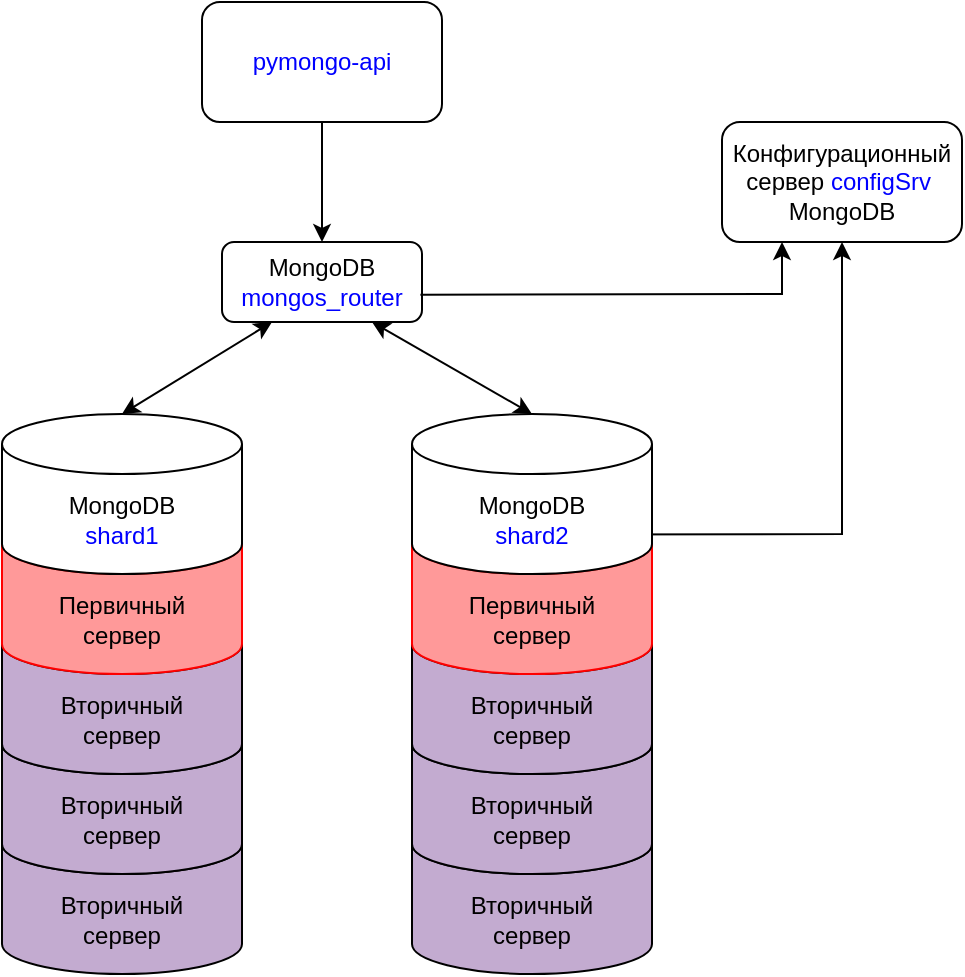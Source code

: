 <mxfile version="24.8.3">
  <diagram name="Page-1" id="-H_mtQnk-PTXWXPvYvuk">
    <mxGraphModel dx="994" dy="599" grid="1" gridSize="10" guides="1" tooltips="1" connect="1" arrows="1" fold="1" page="1" pageScale="1" pageWidth="1169" pageHeight="827" math="0" shadow="0">
      <root>
        <mxCell id="0" />
        <mxCell id="1" parent="0" />
        <mxCell id="O0JGWU8lI0FsoURaPSgX-10" value="Вторичный&lt;div&gt;сервер&lt;/div&gt;" style="shape=cylinder3;whiteSpace=wrap;html=1;boundedLbl=1;backgroundOutline=1;size=15;fillColor=#C3ABD0;" vertex="1" parent="1">
          <mxGeometry x="505" y="700" width="120" height="80" as="geometry" />
        </mxCell>
        <mxCell id="O0JGWU8lI0FsoURaPSgX-9" value="Вторичный&lt;div&gt;сервер&lt;/div&gt;" style="shape=cylinder3;whiteSpace=wrap;html=1;boundedLbl=1;backgroundOutline=1;size=15;fillColor=#C3ABD0;" vertex="1" parent="1">
          <mxGeometry x="505" y="650" width="120" height="80" as="geometry" />
        </mxCell>
        <mxCell id="O0JGWU8lI0FsoURaPSgX-8" value="Вторичный&lt;div&gt;сервер&lt;/div&gt;" style="shape=cylinder3;whiteSpace=wrap;html=1;boundedLbl=1;backgroundOutline=1;size=15;fillColor=#C3ABD0;" vertex="1" parent="1">
          <mxGeometry x="505" y="600" width="120" height="80" as="geometry" />
        </mxCell>
        <mxCell id="O0JGWU8lI0FsoURaPSgX-7" value="Вторичный&lt;div&gt;сервер&lt;/div&gt;" style="shape=cylinder3;whiteSpace=wrap;html=1;boundedLbl=1;backgroundOutline=1;size=15;fillColor=#C3ABD0;" vertex="1" parent="1">
          <mxGeometry x="300" y="700" width="120" height="80" as="geometry" />
        </mxCell>
        <mxCell id="O0JGWU8lI0FsoURaPSgX-6" value="Вторичный&lt;div&gt;сервер&lt;/div&gt;" style="shape=cylinder3;whiteSpace=wrap;html=1;boundedLbl=1;backgroundOutline=1;size=15;fillColor=#C3ABD0;" vertex="1" parent="1">
          <mxGeometry x="300" y="650" width="120" height="80" as="geometry" />
        </mxCell>
        <mxCell id="O0JGWU8lI0FsoURaPSgX-5" value="Вторичный&lt;div&gt;сервер&lt;/div&gt;" style="shape=cylinder3;whiteSpace=wrap;html=1;boundedLbl=1;backgroundOutline=1;size=15;fillColor=#C3ABD0;" vertex="1" parent="1">
          <mxGeometry x="300" y="600" width="120" height="80" as="geometry" />
        </mxCell>
        <mxCell id="jYWn2WIOkaRR7hL1_p1A-22" value="Первичный&lt;div&gt;сервер&lt;/div&gt;" style="shape=cylinder3;whiteSpace=wrap;html=1;boundedLbl=1;backgroundOutline=1;size=15;strokeColor=#FF0000;fillColor=#FF9999;" parent="1" vertex="1">
          <mxGeometry x="505" y="550" width="120" height="80" as="geometry" />
        </mxCell>
        <mxCell id="jYWn2WIOkaRR7hL1_p1A-18" value="Первичный&lt;div&gt;сервер&lt;/div&gt;" style="shape=cylinder3;whiteSpace=wrap;html=1;boundedLbl=1;backgroundOutline=1;size=15;strokeColor=#FF0000;fillColor=#FF9999;" parent="1" vertex="1">
          <mxGeometry x="300" y="550" width="120" height="80" as="geometry" />
        </mxCell>
        <mxCell id="zA23MoTUsTF4_91t8viU-2" value="MongoDB&lt;div&gt;&lt;font color=&quot;#0000ff&quot;&gt;shard1&lt;/font&gt;&lt;/div&gt;" style="shape=cylinder3;whiteSpace=wrap;html=1;boundedLbl=1;backgroundOutline=1;size=15;" parent="1" vertex="1">
          <mxGeometry x="300" y="500" width="120" height="80" as="geometry" />
        </mxCell>
        <mxCell id="jYWn2WIOkaRR7hL1_p1A-4" value="&lt;div&gt;MongoDB&lt;/div&gt;&lt;div&gt;&lt;font color=&quot;#0000ff&quot;&gt;mongos_router&lt;/font&gt;&lt;/div&gt;" style="rounded=1;whiteSpace=wrap;html=1;" parent="1" vertex="1">
          <mxGeometry x="410" y="414" width="100" height="40" as="geometry" />
        </mxCell>
        <mxCell id="jYWn2WIOkaRR7hL1_p1A-5" value="Конфигурационный сервер &lt;font color=&quot;#0000ff&quot;&gt;configSrv&lt;/font&gt;&amp;nbsp;&lt;div&gt;MongoDB&lt;/div&gt;" style="rounded=1;whiteSpace=wrap;html=1;" parent="1" vertex="1">
          <mxGeometry x="660" y="354" width="120" height="60" as="geometry" />
        </mxCell>
        <mxCell id="jYWn2WIOkaRR7hL1_p1A-6" value="" style="endArrow=classic;html=1;rounded=0;exitX=0.5;exitY=1;exitDx=0;exitDy=0;entryX=0.5;entryY=0;entryDx=0;entryDy=0;" parent="1" target="jYWn2WIOkaRR7hL1_p1A-4" edge="1">
          <mxGeometry width="50" height="50" relative="1" as="geometry">
            <mxPoint x="460" y="354" as="sourcePoint" />
            <mxPoint x="520" y="480" as="targetPoint" />
          </mxGeometry>
        </mxCell>
        <mxCell id="jYWn2WIOkaRR7hL1_p1A-10" value="" style="endArrow=classic;html=1;rounded=0;entryX=0.5;entryY=1;entryDx=0;entryDy=0;exitX=1.043;exitY=0.753;exitDx=0;exitDy=0;exitPerimeter=0;" parent="1" target="jYWn2WIOkaRR7hL1_p1A-5" edge="1">
          <mxGeometry width="50" height="50" relative="1" as="geometry">
            <mxPoint x="587.58" y="560.24" as="sourcePoint" />
            <mxPoint x="520" y="480" as="targetPoint" />
            <Array as="points">
              <mxPoint x="720" y="560" />
            </Array>
          </mxGeometry>
        </mxCell>
        <mxCell id="jYWn2WIOkaRR7hL1_p1A-21" value="MongoDB&lt;div&gt;&lt;span style=&quot;background-color: initial;&quot;&gt;&lt;font color=&quot;#0000ff&quot;&gt;shard2&lt;/font&gt;&lt;/span&gt;&lt;/div&gt;" style="shape=cylinder3;whiteSpace=wrap;html=1;boundedLbl=1;backgroundOutline=1;size=15;" parent="1" vertex="1">
          <mxGeometry x="505" y="500" width="120" height="80" as="geometry" />
        </mxCell>
        <mxCell id="jYWn2WIOkaRR7hL1_p1A-34" value="&lt;font color=&quot;#0000ff&quot;&gt;pymongo-api&lt;/font&gt;" style="rounded=1;whiteSpace=wrap;html=1;" parent="1" vertex="1">
          <mxGeometry x="400" y="294" width="120" height="60" as="geometry" />
        </mxCell>
        <mxCell id="O0JGWU8lI0FsoURaPSgX-1" value="" style="endArrow=classic;startArrow=classic;html=1;rounded=0;exitX=0.5;exitY=0;exitDx=0;exitDy=0;exitPerimeter=0;entryX=0.75;entryY=1;entryDx=0;entryDy=0;" edge="1" parent="1" source="jYWn2WIOkaRR7hL1_p1A-21" target="jYWn2WIOkaRR7hL1_p1A-4">
          <mxGeometry width="50" height="50" relative="1" as="geometry">
            <mxPoint x="320" y="420" as="sourcePoint" />
            <mxPoint x="370" y="370" as="targetPoint" />
          </mxGeometry>
        </mxCell>
        <mxCell id="O0JGWU8lI0FsoURaPSgX-2" value="" style="endArrow=classic;startArrow=classic;html=1;rounded=0;exitX=0.5;exitY=0;exitDx=0;exitDy=0;exitPerimeter=0;entryX=0.25;entryY=1;entryDx=0;entryDy=0;" edge="1" parent="1" source="zA23MoTUsTF4_91t8viU-2" target="jYWn2WIOkaRR7hL1_p1A-4">
          <mxGeometry width="50" height="50" relative="1" as="geometry">
            <mxPoint x="575" y="510" as="sourcePoint" />
            <mxPoint x="495" y="464" as="targetPoint" />
          </mxGeometry>
        </mxCell>
        <mxCell id="O0JGWU8lI0FsoURaPSgX-3" value="" style="endArrow=classic;html=1;rounded=0;entryX=0.25;entryY=1;entryDx=0;entryDy=0;exitX=0.992;exitY=0.659;exitDx=0;exitDy=0;exitPerimeter=0;" edge="1" parent="1" source="jYWn2WIOkaRR7hL1_p1A-4" target="jYWn2WIOkaRR7hL1_p1A-5">
          <mxGeometry width="50" height="50" relative="1" as="geometry">
            <mxPoint x="320" y="420" as="sourcePoint" />
            <mxPoint x="640" y="370" as="targetPoint" />
            <Array as="points">
              <mxPoint x="690" y="440" />
            </Array>
          </mxGeometry>
        </mxCell>
      </root>
    </mxGraphModel>
  </diagram>
</mxfile>
